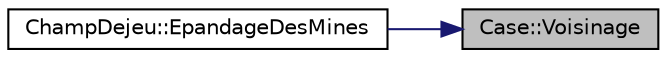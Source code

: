 digraph "Case::Voisinage"
{
 // LATEX_PDF_SIZE
  edge [fontname="Helvetica",fontsize="10",labelfontname="Helvetica",labelfontsize="10"];
  node [fontname="Helvetica",fontsize="10",shape=record];
  rankdir="RL";
  Node1 [label="Case::Voisinage",height=0.2,width=0.4,color="black", fillcolor="grey75", style="filled", fontcolor="black",tooltip=" "];
  Node1 -> Node2 [dir="back",color="midnightblue",fontsize="10",style="solid",fontname="Helvetica"];
  Node2 [label="ChampDejeu::EpandageDesMines",height=0.2,width=0.4,color="black", fillcolor="white", style="filled",URL="$class_champ_dejeu.html#aa172b8566a62f0a4b5bb02488a6eeed9",tooltip=" "];
}
